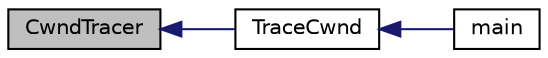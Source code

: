 digraph "CwndTracer"
{
  edge [fontname="Helvetica",fontsize="10",labelfontname="Helvetica",labelfontsize="10"];
  node [fontname="Helvetica",fontsize="10",shape=record];
  rankdir="LR";
  Node1 [label="CwndTracer",height=0.2,width=0.4,color="black", fillcolor="grey75", style="filled", fontcolor="black"];
  Node1 -> Node2 [dir="back",color="midnightblue",fontsize="10",style="solid"];
  Node2 [label="TraceCwnd",height=0.2,width=0.4,color="black", fillcolor="white", style="filled",URL="$d1/daa/codel-vs-pfifo-basic-test_8cc.html#a14abe7eeb70cac35caeaf197fff9942d"];
  Node2 -> Node3 [dir="back",color="midnightblue",fontsize="10",style="solid"];
  Node3 [label="main",height=0.2,width=0.4,color="black", fillcolor="white", style="filled",URL="$d1/daa/codel-vs-pfifo-basic-test_8cc.html#a0ddf1224851353fc92bfbff6f499fa97"];
}
